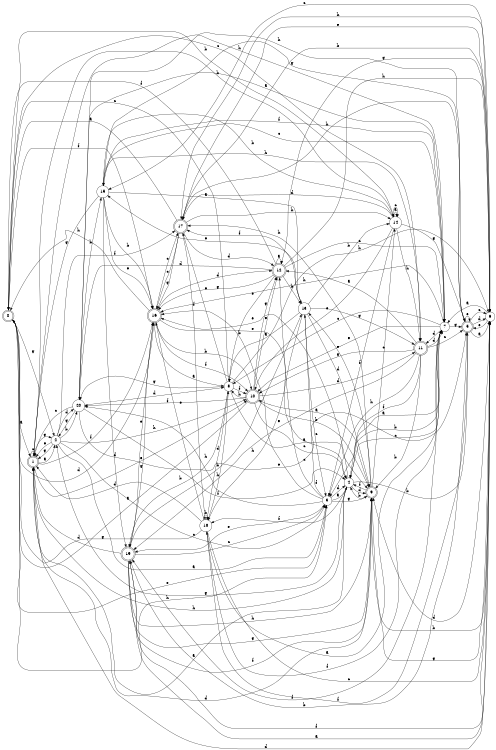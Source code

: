 digraph n17_10 {
__start0 [label="" shape="none"];

rankdir=LR;
size="8,5";

s0 [style="rounded,filled", color="black", fillcolor="white" shape="doublecircle", label="0"];
s1 [style="rounded,filled", color="black", fillcolor="white" shape="doublecircle", label="1"];
s2 [style="filled", color="black", fillcolor="white" shape="circle", label="2"];
s3 [style="filled", color="black", fillcolor="white" shape="circle", label="3"];
s4 [style="filled", color="black", fillcolor="white" shape="circle", label="4"];
s5 [style="rounded,filled", color="black", fillcolor="white" shape="doublecircle", label="5"];
s6 [style="filled", color="black", fillcolor="white" shape="circle", label="6"];
s7 [style="filled", color="black", fillcolor="white" shape="circle", label="7"];
s8 [style="filled", color="black", fillcolor="white" shape="circle", label="8"];
s9 [style="rounded,filled", color="black", fillcolor="white" shape="doublecircle", label="9"];
s10 [style="rounded,filled", color="black", fillcolor="white" shape="doublecircle", label="10"];
s11 [style="rounded,filled", color="black", fillcolor="white" shape="doublecircle", label="11"];
s12 [style="rounded,filled", color="black", fillcolor="white" shape="doublecircle", label="12"];
s13 [style="filled", color="black", fillcolor="white" shape="circle", label="13"];
s14 [style="filled", color="black", fillcolor="white" shape="circle", label="14"];
s15 [style="filled", color="black", fillcolor="white" shape="circle", label="15"];
s16 [style="rounded,filled", color="black", fillcolor="white" shape="doublecircle", label="16"];
s17 [style="rounded,filled", color="black", fillcolor="white" shape="doublecircle", label="17"];
s18 [style="filled", color="black", fillcolor="white" shape="circle", label="18"];
s19 [style="rounded,filled", color="black", fillcolor="white" shape="doublecircle", label="19"];
s20 [style="filled", color="black", fillcolor="white" shape="circle", label="20"];
s0 -> s1 [label="a"];
s0 -> s14 [label="b"];
s0 -> s11 [label="c"];
s0 -> s16 [label="d"];
s0 -> s3 [label="e"];
s0 -> s16 [label="f"];
s0 -> s2 [label="g"];
s0 -> s3 [label="h"];
s1 -> s2 [label="a"];
s1 -> s14 [label="b"];
s1 -> s1 [label="c"];
s1 -> s6 [label="d"];
s1 -> s10 [label="e"];
s1 -> s16 [label="f"];
s1 -> s2 [label="g"];
s1 -> s7 [label="h"];
s2 -> s3 [label="a"];
s2 -> s20 [label="b"];
s2 -> s3 [label="c"];
s2 -> s20 [label="d"];
s2 -> s1 [label="e"];
s2 -> s17 [label="f"];
s2 -> s1 [label="g"];
s2 -> s10 [label="h"];
s3 -> s4 [label="a"];
s3 -> s16 [label="b"];
s3 -> s12 [label="c"];
s3 -> s4 [label="d"];
s3 -> s19 [label="e"];
s3 -> s13 [label="f"];
s3 -> s9 [label="g"];
s3 -> s20 [label="h"];
s4 -> s1 [label="a"];
s4 -> s5 [label="b"];
s4 -> s7 [label="c"];
s4 -> s9 [label="d"];
s4 -> s16 [label="e"];
s4 -> s18 [label="f"];
s4 -> s2 [label="g"];
s4 -> s1 [label="h"];
s5 -> s6 [label="a"];
s5 -> s19 [label="b"];
s5 -> s6 [label="c"];
s5 -> s6 [label="d"];
s5 -> s5 [label="e"];
s5 -> s18 [label="f"];
s5 -> s15 [label="g"];
s5 -> s17 [label="h"];
s6 -> s7 [label="a"];
s6 -> s9 [label="b"];
s6 -> s15 [label="c"];
s6 -> s9 [label="d"];
s6 -> s5 [label="e"];
s6 -> s19 [label="f"];
s6 -> s12 [label="g"];
s6 -> s17 [label="h"];
s7 -> s3 [label="a"];
s7 -> s4 [label="b"];
s7 -> s8 [label="c"];
s7 -> s11 [label="d"];
s7 -> s10 [label="e"];
s7 -> s19 [label="f"];
s7 -> s5 [label="g"];
s7 -> s16 [label="h"];
s8 -> s9 [label="a"];
s8 -> s19 [label="b"];
s8 -> s0 [label="c"];
s8 -> s18 [label="d"];
s8 -> s17 [label="e"];
s8 -> s10 [label="f"];
s8 -> s20 [label="g"];
s8 -> s6 [label="h"];
s9 -> s10 [label="a"];
s9 -> s4 [label="b"];
s9 -> s14 [label="c"];
s9 -> s1 [label="d"];
s9 -> s13 [label="e"];
s9 -> s4 [label="f"];
s9 -> s6 [label="g"];
s9 -> s17 [label="h"];
s10 -> s0 [label="a"];
s10 -> s9 [label="b"];
s10 -> s4 [label="c"];
s10 -> s11 [label="d"];
s10 -> s12 [label="e"];
s10 -> s20 [label="f"];
s10 -> s12 [label="g"];
s10 -> s8 [label="h"];
s11 -> s12 [label="a"];
s11 -> s9 [label="b"];
s11 -> s5 [label="c"];
s11 -> s7 [label="d"];
s11 -> s19 [label="e"];
s11 -> s4 [label="f"];
s11 -> s10 [label="g"];
s11 -> s3 [label="h"];
s12 -> s12 [label="a"];
s12 -> s13 [label="b"];
s12 -> s7 [label="c"];
s12 -> s20 [label="d"];
s12 -> s8 [label="e"];
s12 -> s0 [label="f"];
s12 -> s16 [label="g"];
s12 -> s6 [label="h"];
s13 -> s8 [label="a"];
s13 -> s14 [label="b"];
s13 -> s3 [label="c"];
s13 -> s9 [label="d"];
s13 -> s15 [label="e"];
s13 -> s17 [label="f"];
s13 -> s11 [label="g"];
s13 -> s18 [label="h"];
s14 -> s14 [label="a"];
s14 -> s15 [label="b"];
s14 -> s14 [label="c"];
s14 -> s17 [label="d"];
s14 -> s10 [label="e"];
s14 -> s3 [label="f"];
s14 -> s5 [label="g"];
s14 -> s11 [label="h"];
s15 -> s13 [label="a"];
s15 -> s16 [label="b"];
s15 -> s7 [label="c"];
s15 -> s19 [label="d"];
s15 -> s16 [label="e"];
s15 -> s7 [label="f"];
s15 -> s1 [label="g"];
s15 -> s11 [label="h"];
s16 -> s8 [label="a"];
s16 -> s10 [label="b"];
s16 -> s17 [label="c"];
s16 -> s12 [label="d"];
s16 -> s4 [label="e"];
s16 -> s10 [label="f"];
s16 -> s19 [label="g"];
s16 -> s0 [label="h"];
s17 -> s0 [label="a"];
s17 -> s6 [label="b"];
s17 -> s16 [label="c"];
s17 -> s12 [label="d"];
s17 -> s6 [label="e"];
s17 -> s18 [label="f"];
s17 -> s16 [label="g"];
s17 -> s14 [label="h"];
s18 -> s7 [label="a"];
s18 -> s18 [label="b"];
s18 -> s6 [label="c"];
s18 -> s1 [label="d"];
s18 -> s16 [label="e"];
s18 -> s7 [label="f"];
s18 -> s0 [label="g"];
s18 -> s8 [label="h"];
s19 -> s6 [label="a"];
s19 -> s13 [label="b"];
s19 -> s3 [label="c"];
s19 -> s1 [label="d"];
s19 -> s16 [label="e"];
s19 -> s9 [label="f"];
s19 -> s9 [label="g"];
s19 -> s9 [label="h"];
s20 -> s7 [label="a"];
s20 -> s15 [label="b"];
s20 -> s1 [label="c"];
s20 -> s8 [label="d"];
s20 -> s5 [label="e"];
s20 -> s4 [label="f"];
s20 -> s2 [label="g"];
s20 -> s5 [label="h"];

}